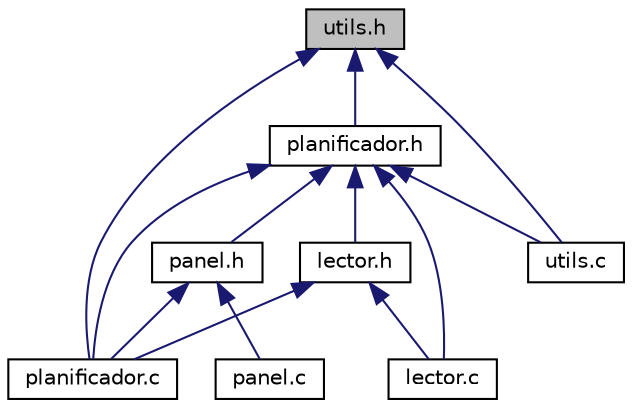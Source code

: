 digraph "utils.h"
{
  edge [fontname="Helvetica",fontsize="10",labelfontname="Helvetica",labelfontsize="10"];
  node [fontname="Helvetica",fontsize="10",shape=record];
  Node1 [label="utils.h",height=0.2,width=0.4,color="black", fillcolor="grey75", style="filled", fontcolor="black"];
  Node1 -> Node2 [dir="back",color="midnightblue",fontsize="10",style="solid"];
  Node2 [label="planificador.h",height=0.2,width=0.4,color="black", fillcolor="white", style="filled",URL="$planificador_8h.html"];
  Node2 -> Node3 [dir="back",color="midnightblue",fontsize="10",style="solid"];
  Node3 [label="lector.c",height=0.2,width=0.4,color="black", fillcolor="white", style="filled",URL="$lector_8c.html"];
  Node2 -> Node4 [dir="back",color="midnightblue",fontsize="10",style="solid"];
  Node4 [label="lector.h",height=0.2,width=0.4,color="black", fillcolor="white", style="filled",URL="$lector_8h.html"];
  Node4 -> Node3 [dir="back",color="midnightblue",fontsize="10",style="solid"];
  Node4 -> Node5 [dir="back",color="midnightblue",fontsize="10",style="solid"];
  Node5 [label="planificador.c",height=0.2,width=0.4,color="black", fillcolor="white", style="filled",URL="$planificador_8c.html"];
  Node2 -> Node6 [dir="back",color="midnightblue",fontsize="10",style="solid"];
  Node6 [label="panel.h",height=0.2,width=0.4,color="black", fillcolor="white", style="filled",URL="$panel_8h.html"];
  Node6 -> Node7 [dir="back",color="midnightblue",fontsize="10",style="solid"];
  Node7 [label="panel.c",height=0.2,width=0.4,color="black", fillcolor="white", style="filled",URL="$panel_8c.html"];
  Node6 -> Node5 [dir="back",color="midnightblue",fontsize="10",style="solid"];
  Node2 -> Node5 [dir="back",color="midnightblue",fontsize="10",style="solid"];
  Node2 -> Node8 [dir="back",color="midnightblue",fontsize="10",style="solid"];
  Node8 [label="utils.c",height=0.2,width=0.4,color="black", fillcolor="white", style="filled",URL="$utils_8c.html"];
  Node1 -> Node5 [dir="back",color="midnightblue",fontsize="10",style="solid"];
  Node1 -> Node8 [dir="back",color="midnightblue",fontsize="10",style="solid"];
}
